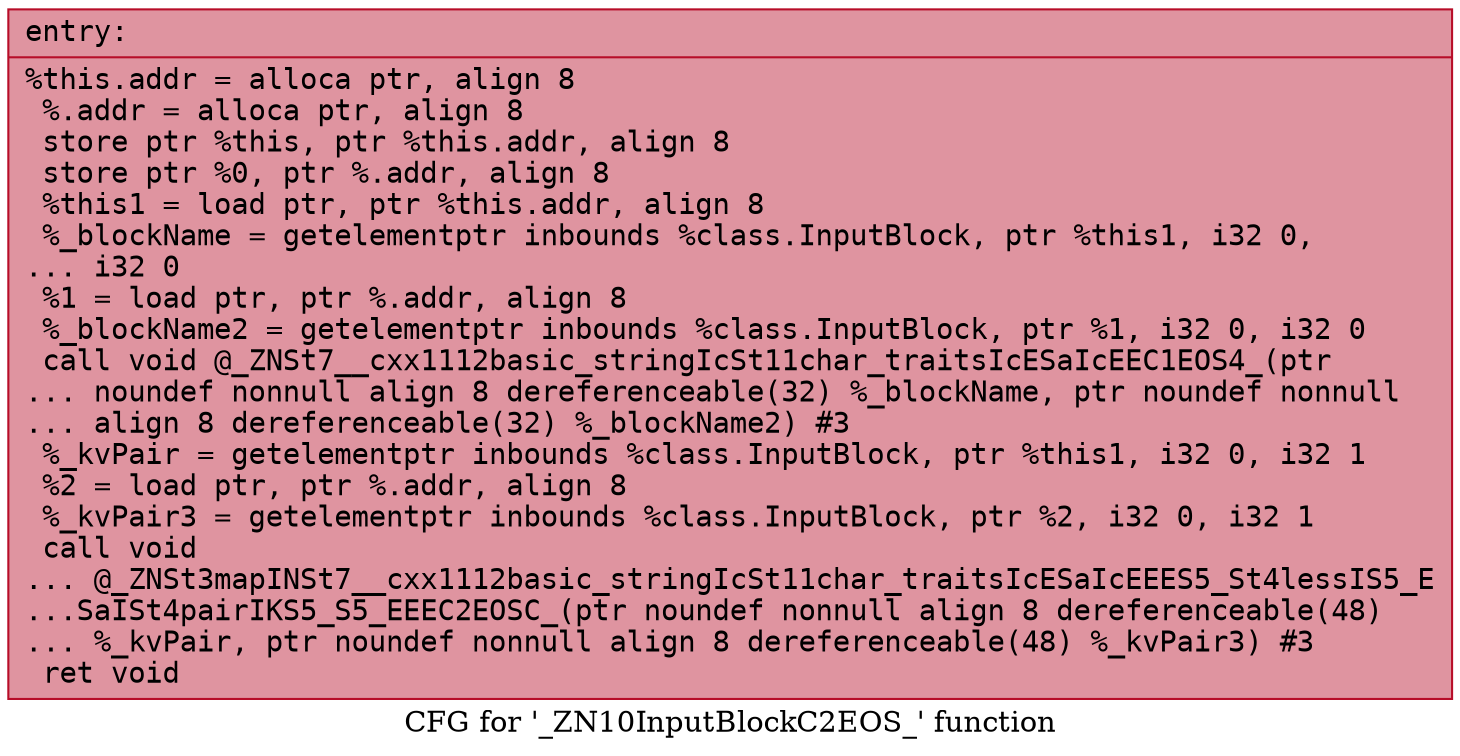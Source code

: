 digraph "CFG for '_ZN10InputBlockC2EOS_' function" {
	label="CFG for '_ZN10InputBlockC2EOS_' function";

	Node0x562c4e554b50 [shape=record,color="#b70d28ff", style=filled, fillcolor="#b70d2870" fontname="Courier",label="{entry:\l|  %this.addr = alloca ptr, align 8\l  %.addr = alloca ptr, align 8\l  store ptr %this, ptr %this.addr, align 8\l  store ptr %0, ptr %.addr, align 8\l  %this1 = load ptr, ptr %this.addr, align 8\l  %_blockName = getelementptr inbounds %class.InputBlock, ptr %this1, i32 0,\l... i32 0\l  %1 = load ptr, ptr %.addr, align 8\l  %_blockName2 = getelementptr inbounds %class.InputBlock, ptr %1, i32 0, i32 0\l  call void @_ZNSt7__cxx1112basic_stringIcSt11char_traitsIcESaIcEEC1EOS4_(ptr\l... noundef nonnull align 8 dereferenceable(32) %_blockName, ptr noundef nonnull\l... align 8 dereferenceable(32) %_blockName2) #3\l  %_kvPair = getelementptr inbounds %class.InputBlock, ptr %this1, i32 0, i32 1\l  %2 = load ptr, ptr %.addr, align 8\l  %_kvPair3 = getelementptr inbounds %class.InputBlock, ptr %2, i32 0, i32 1\l  call void\l... @_ZNSt3mapINSt7__cxx1112basic_stringIcSt11char_traitsIcESaIcEEES5_St4lessIS5_E\l...SaISt4pairIKS5_S5_EEEC2EOSC_(ptr noundef nonnull align 8 dereferenceable(48)\l... %_kvPair, ptr noundef nonnull align 8 dereferenceable(48) %_kvPair3) #3\l  ret void\l}"];
}

